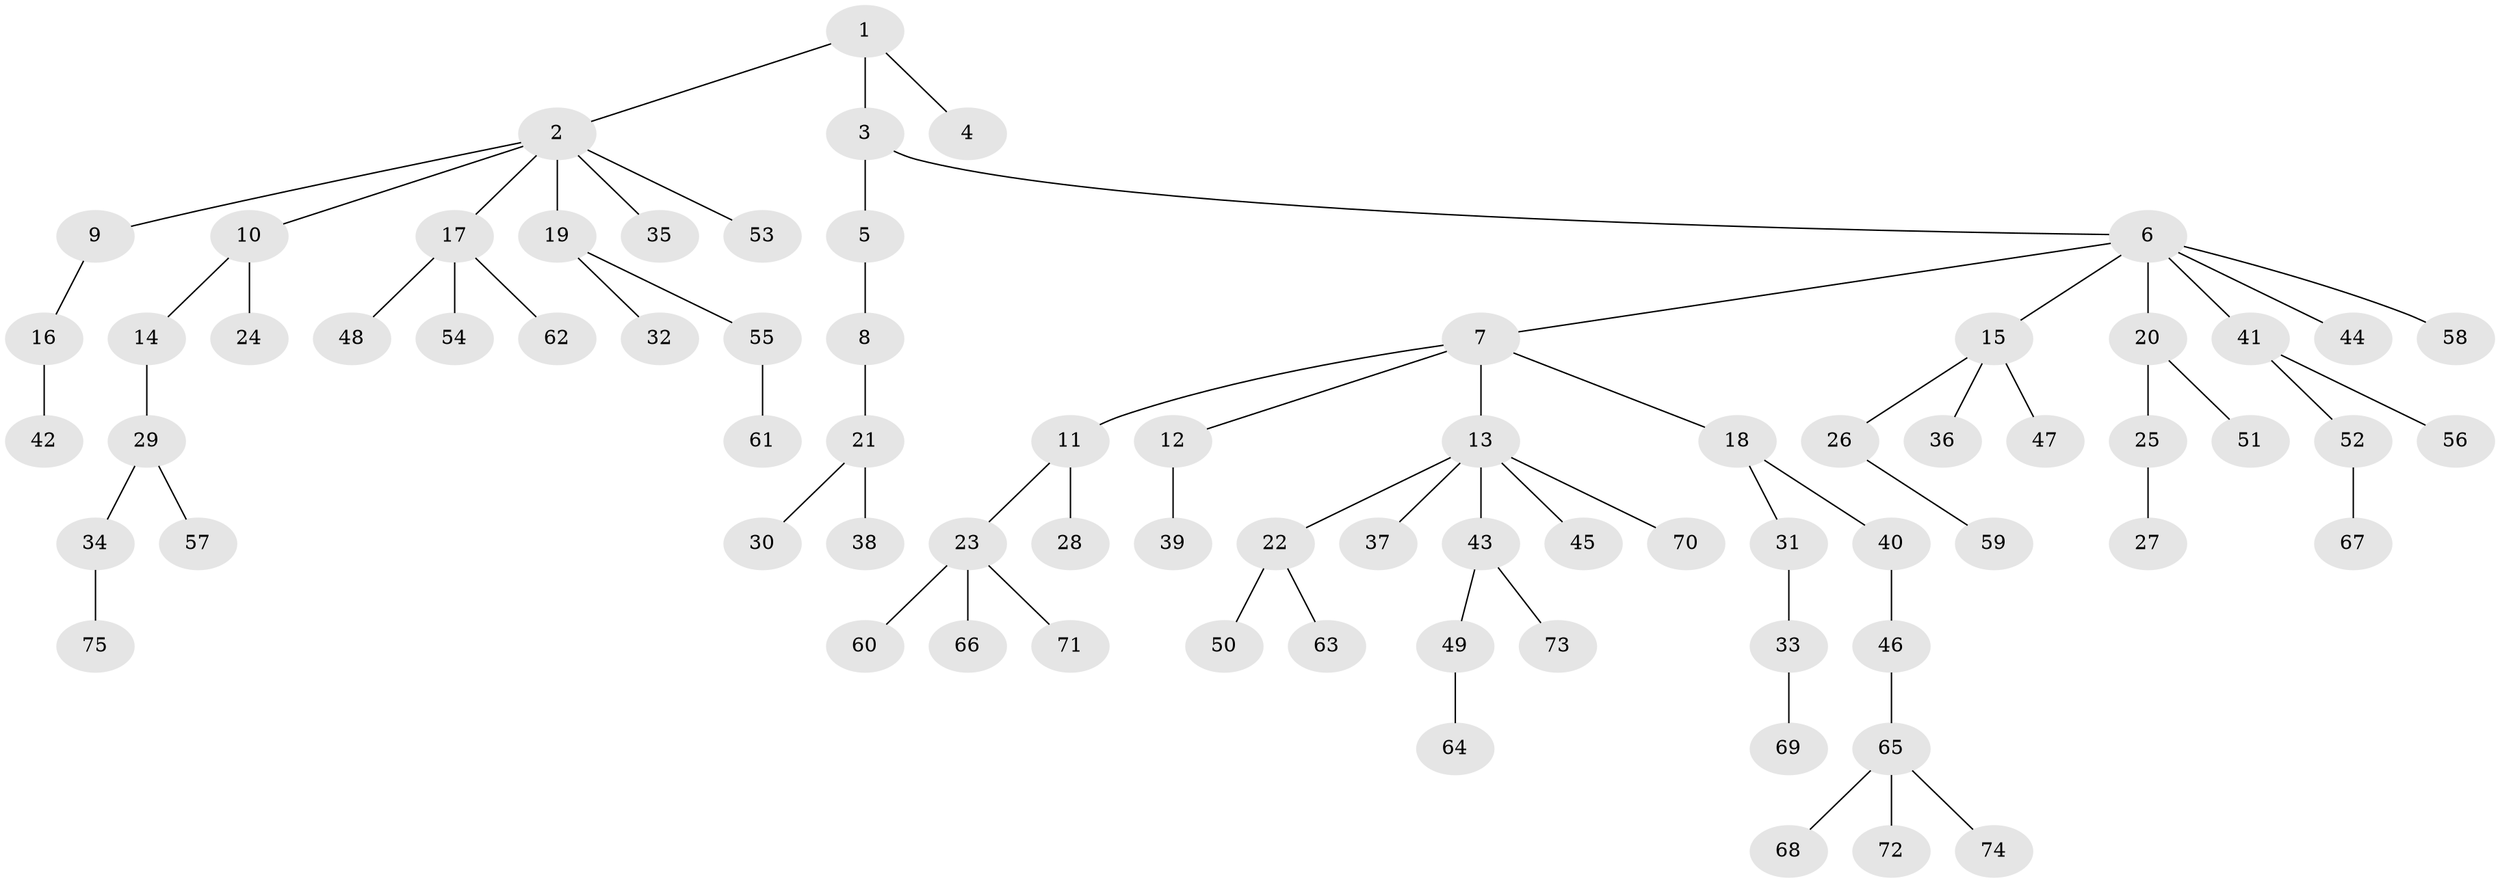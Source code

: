 // original degree distribution, {4: 0.06504065040650407, 8: 0.008130081300813009, 3: 0.14634146341463414, 1: 0.5203252032520326, 2: 0.21138211382113822, 6: 0.016260162601626018, 7: 0.008130081300813009, 5: 0.024390243902439025}
// Generated by graph-tools (version 1.1) at 2025/52/03/04/25 22:52:00]
// undirected, 75 vertices, 74 edges
graph export_dot {
  node [color=gray90,style=filled];
  1;
  2;
  3;
  4;
  5;
  6;
  7;
  8;
  9;
  10;
  11;
  12;
  13;
  14;
  15;
  16;
  17;
  18;
  19;
  20;
  21;
  22;
  23;
  24;
  25;
  26;
  27;
  28;
  29;
  30;
  31;
  32;
  33;
  34;
  35;
  36;
  37;
  38;
  39;
  40;
  41;
  42;
  43;
  44;
  45;
  46;
  47;
  48;
  49;
  50;
  51;
  52;
  53;
  54;
  55;
  56;
  57;
  58;
  59;
  60;
  61;
  62;
  63;
  64;
  65;
  66;
  67;
  68;
  69;
  70;
  71;
  72;
  73;
  74;
  75;
  1 -- 2 [weight=1.0];
  1 -- 3 [weight=1.0];
  1 -- 4 [weight=1.0];
  2 -- 9 [weight=1.0];
  2 -- 10 [weight=1.0];
  2 -- 17 [weight=1.0];
  2 -- 19 [weight=1.0];
  2 -- 35 [weight=1.0];
  2 -- 53 [weight=1.0];
  3 -- 5 [weight=1.0];
  3 -- 6 [weight=1.0];
  5 -- 8 [weight=1.0];
  6 -- 7 [weight=1.0];
  6 -- 15 [weight=1.0];
  6 -- 20 [weight=1.0];
  6 -- 41 [weight=1.0];
  6 -- 44 [weight=1.0];
  6 -- 58 [weight=1.0];
  7 -- 11 [weight=1.0];
  7 -- 12 [weight=1.0];
  7 -- 13 [weight=1.0];
  7 -- 18 [weight=1.0];
  8 -- 21 [weight=1.0];
  9 -- 16 [weight=1.0];
  10 -- 14 [weight=1.0];
  10 -- 24 [weight=1.0];
  11 -- 23 [weight=1.0];
  11 -- 28 [weight=1.0];
  12 -- 39 [weight=2.0];
  13 -- 22 [weight=1.0];
  13 -- 37 [weight=1.0];
  13 -- 43 [weight=1.0];
  13 -- 45 [weight=1.0];
  13 -- 70 [weight=1.0];
  14 -- 29 [weight=1.0];
  15 -- 26 [weight=1.0];
  15 -- 36 [weight=1.0];
  15 -- 47 [weight=1.0];
  16 -- 42 [weight=1.0];
  17 -- 48 [weight=1.0];
  17 -- 54 [weight=1.0];
  17 -- 62 [weight=1.0];
  18 -- 31 [weight=1.0];
  18 -- 40 [weight=1.0];
  19 -- 32 [weight=1.0];
  19 -- 55 [weight=1.0];
  20 -- 25 [weight=1.0];
  20 -- 51 [weight=1.0];
  21 -- 30 [weight=1.0];
  21 -- 38 [weight=1.0];
  22 -- 50 [weight=1.0];
  22 -- 63 [weight=1.0];
  23 -- 60 [weight=1.0];
  23 -- 66 [weight=1.0];
  23 -- 71 [weight=1.0];
  25 -- 27 [weight=1.0];
  26 -- 59 [weight=1.0];
  29 -- 34 [weight=1.0];
  29 -- 57 [weight=1.0];
  31 -- 33 [weight=1.0];
  33 -- 69 [weight=1.0];
  34 -- 75 [weight=1.0];
  40 -- 46 [weight=1.0];
  41 -- 52 [weight=1.0];
  41 -- 56 [weight=1.0];
  43 -- 49 [weight=1.0];
  43 -- 73 [weight=1.0];
  46 -- 65 [weight=1.0];
  49 -- 64 [weight=1.0];
  52 -- 67 [weight=1.0];
  55 -- 61 [weight=1.0];
  65 -- 68 [weight=1.0];
  65 -- 72 [weight=1.0];
  65 -- 74 [weight=1.0];
}
